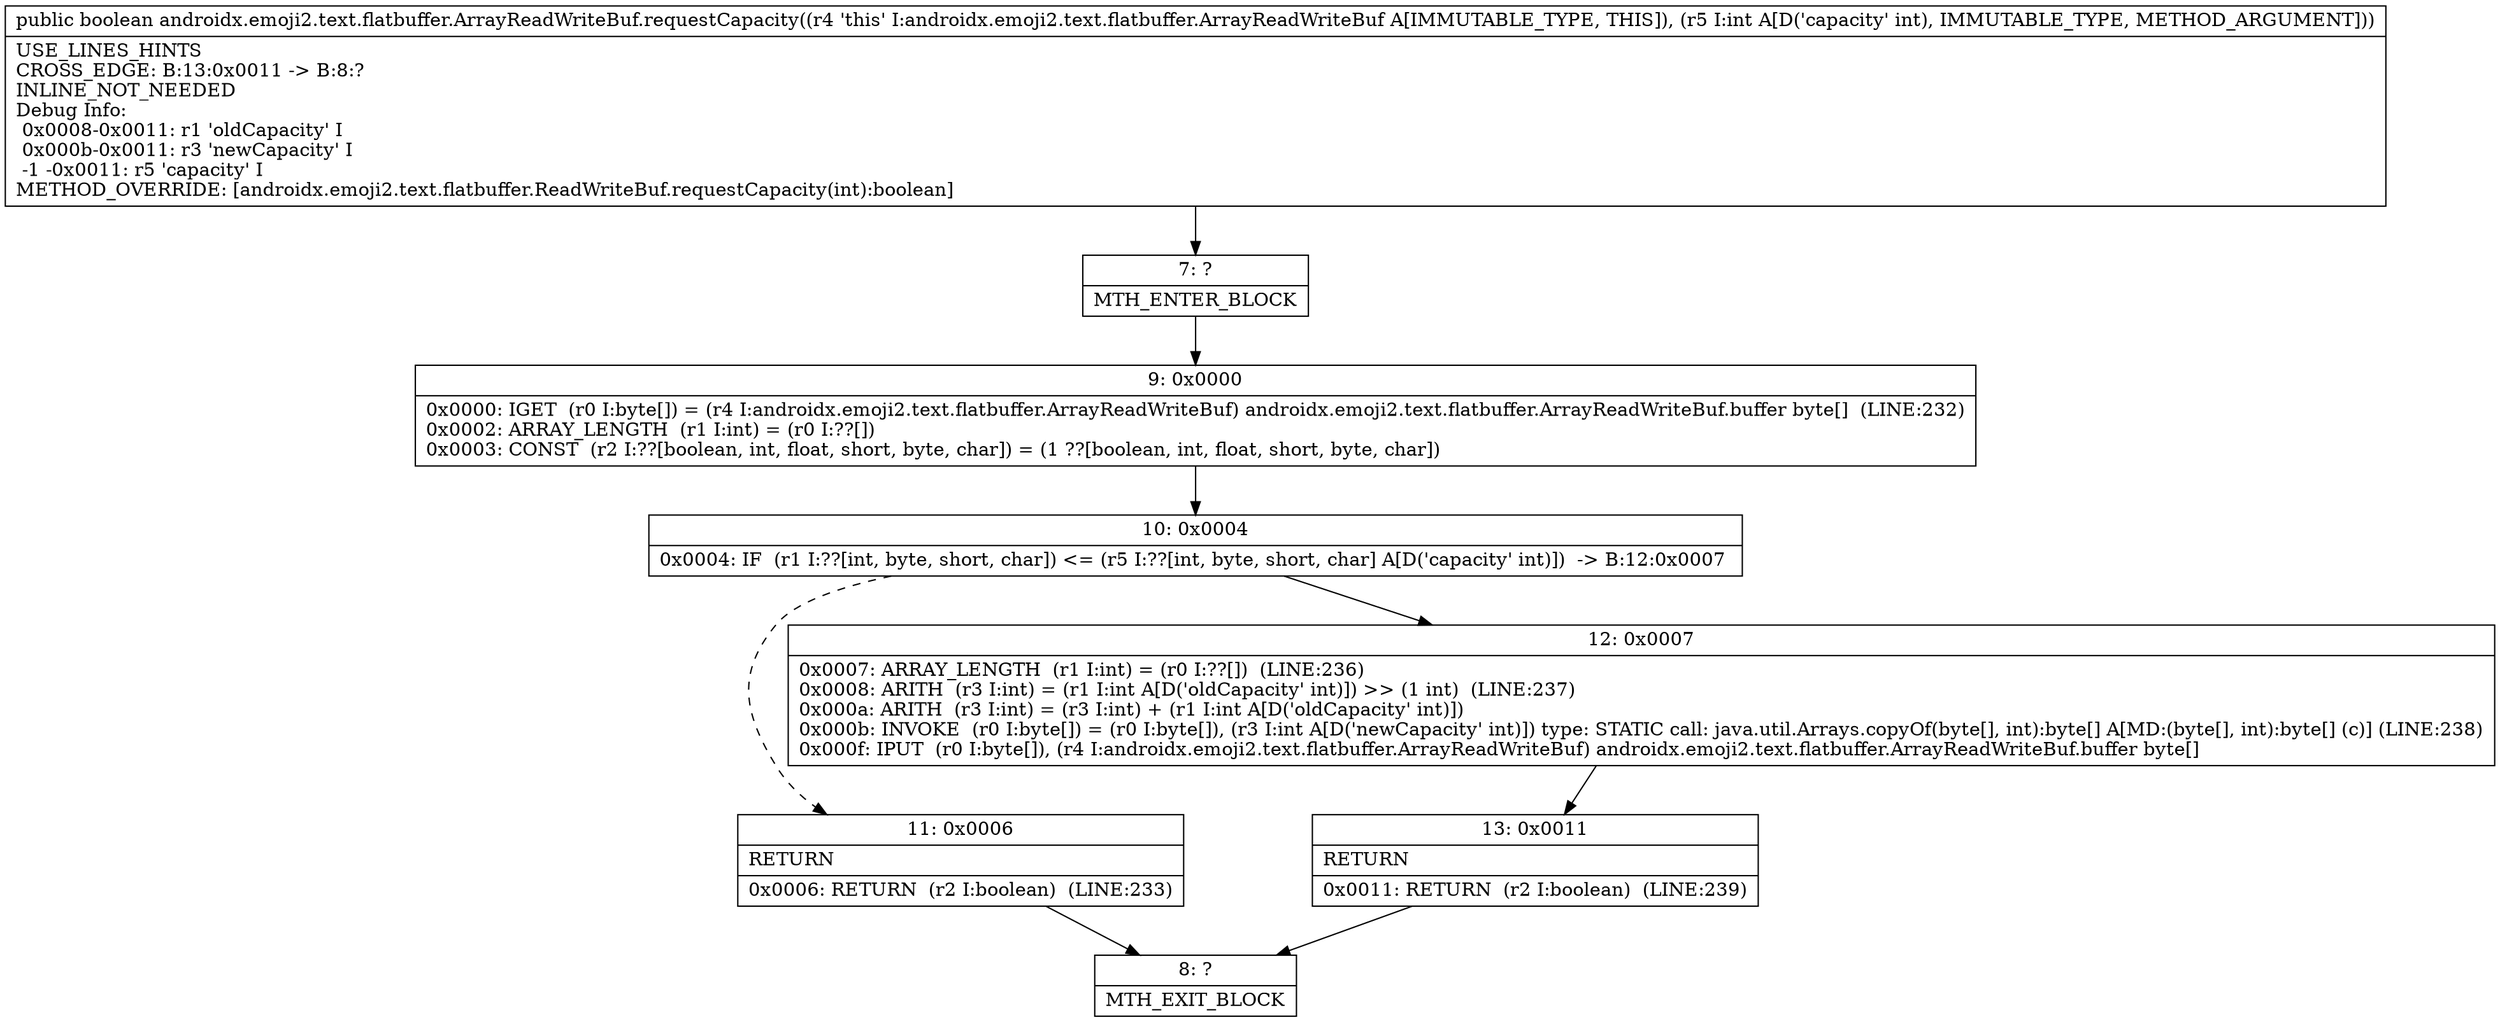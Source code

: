 digraph "CFG forandroidx.emoji2.text.flatbuffer.ArrayReadWriteBuf.requestCapacity(I)Z" {
Node_7 [shape=record,label="{7\:\ ?|MTH_ENTER_BLOCK\l}"];
Node_9 [shape=record,label="{9\:\ 0x0000|0x0000: IGET  (r0 I:byte[]) = (r4 I:androidx.emoji2.text.flatbuffer.ArrayReadWriteBuf) androidx.emoji2.text.flatbuffer.ArrayReadWriteBuf.buffer byte[]  (LINE:232)\l0x0002: ARRAY_LENGTH  (r1 I:int) = (r0 I:??[]) \l0x0003: CONST  (r2 I:??[boolean, int, float, short, byte, char]) = (1 ??[boolean, int, float, short, byte, char]) \l}"];
Node_10 [shape=record,label="{10\:\ 0x0004|0x0004: IF  (r1 I:??[int, byte, short, char]) \<= (r5 I:??[int, byte, short, char] A[D('capacity' int)])  \-\> B:12:0x0007 \l}"];
Node_11 [shape=record,label="{11\:\ 0x0006|RETURN\l|0x0006: RETURN  (r2 I:boolean)  (LINE:233)\l}"];
Node_8 [shape=record,label="{8\:\ ?|MTH_EXIT_BLOCK\l}"];
Node_12 [shape=record,label="{12\:\ 0x0007|0x0007: ARRAY_LENGTH  (r1 I:int) = (r0 I:??[])  (LINE:236)\l0x0008: ARITH  (r3 I:int) = (r1 I:int A[D('oldCapacity' int)]) \>\> (1 int)  (LINE:237)\l0x000a: ARITH  (r3 I:int) = (r3 I:int) + (r1 I:int A[D('oldCapacity' int)]) \l0x000b: INVOKE  (r0 I:byte[]) = (r0 I:byte[]), (r3 I:int A[D('newCapacity' int)]) type: STATIC call: java.util.Arrays.copyOf(byte[], int):byte[] A[MD:(byte[], int):byte[] (c)] (LINE:238)\l0x000f: IPUT  (r0 I:byte[]), (r4 I:androidx.emoji2.text.flatbuffer.ArrayReadWriteBuf) androidx.emoji2.text.flatbuffer.ArrayReadWriteBuf.buffer byte[] \l}"];
Node_13 [shape=record,label="{13\:\ 0x0011|RETURN\l|0x0011: RETURN  (r2 I:boolean)  (LINE:239)\l}"];
MethodNode[shape=record,label="{public boolean androidx.emoji2.text.flatbuffer.ArrayReadWriteBuf.requestCapacity((r4 'this' I:androidx.emoji2.text.flatbuffer.ArrayReadWriteBuf A[IMMUTABLE_TYPE, THIS]), (r5 I:int A[D('capacity' int), IMMUTABLE_TYPE, METHOD_ARGUMENT]))  | USE_LINES_HINTS\lCROSS_EDGE: B:13:0x0011 \-\> B:8:?\lINLINE_NOT_NEEDED\lDebug Info:\l  0x0008\-0x0011: r1 'oldCapacity' I\l  0x000b\-0x0011: r3 'newCapacity' I\l  \-1 \-0x0011: r5 'capacity' I\lMETHOD_OVERRIDE: [androidx.emoji2.text.flatbuffer.ReadWriteBuf.requestCapacity(int):boolean]\l}"];
MethodNode -> Node_7;Node_7 -> Node_9;
Node_9 -> Node_10;
Node_10 -> Node_11[style=dashed];
Node_10 -> Node_12;
Node_11 -> Node_8;
Node_12 -> Node_13;
Node_13 -> Node_8;
}

